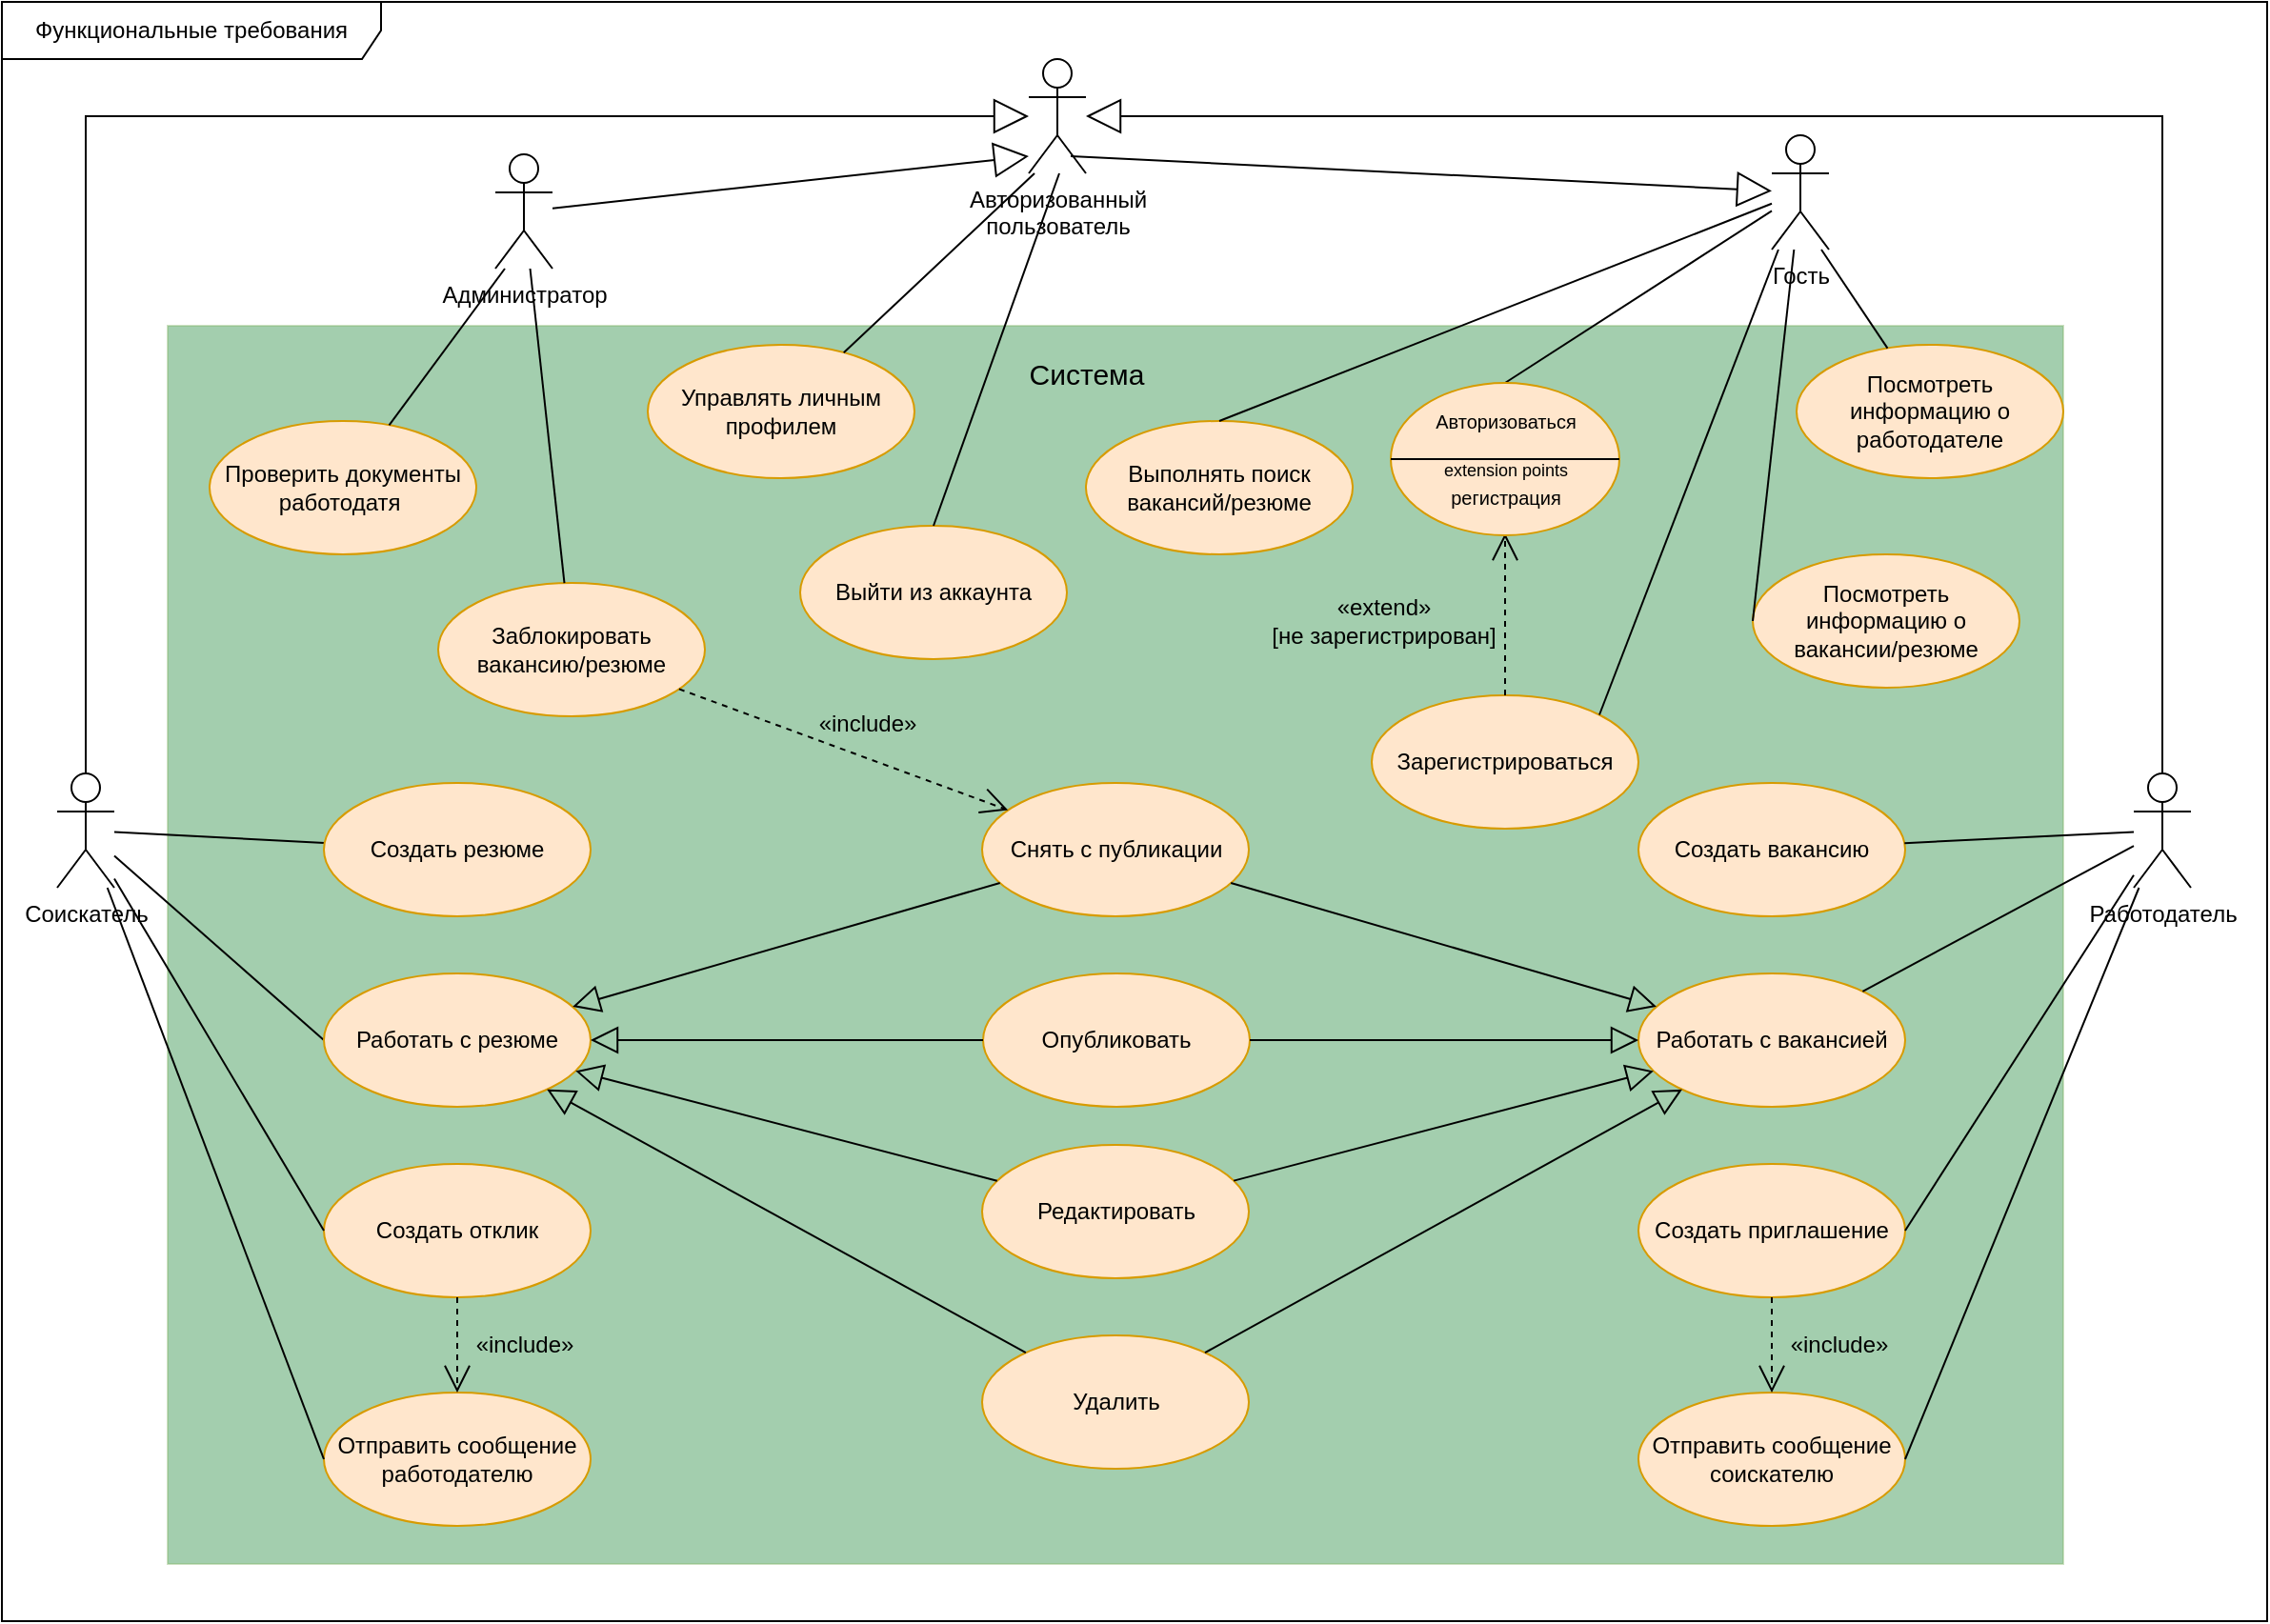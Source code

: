 <mxfile version="22.1.11" type="device">
  <diagram name="Страница — 1" id="ftmZFRbe7iVsN_jR2zVz">
    <mxGraphModel dx="2364" dy="1497" grid="1" gridSize="10" guides="1" tooltips="1" connect="1" arrows="1" fold="1" page="1" pageScale="1" pageWidth="1169" pageHeight="827" math="0" shadow="0">
      <root>
        <mxCell id="0" />
        <mxCell id="1" parent="0" />
        <mxCell id="HazaRxBubpgLdikv9HfD-1" value="" style="rounded=0;whiteSpace=wrap;html=1;fillColor=#198536;strokeColor=#82b366;opacity=40;" parent="1" vertex="1">
          <mxGeometry x="-1082" y="150" width="995" height="650" as="geometry" />
        </mxCell>
        <mxCell id="HazaRxBubpgLdikv9HfD-2" value="&lt;font style=&quot;font-size: 12px;&quot;&gt;Гость&lt;/font&gt;" style="shape=umlActor;verticalLabelPosition=bottom;verticalAlign=top;html=1;" parent="1" vertex="1">
          <mxGeometry x="-240" y="50" width="30" height="60" as="geometry" />
        </mxCell>
        <mxCell id="HazaRxBubpgLdikv9HfD-3" value="Соискатель" style="shape=umlActor;verticalLabelPosition=bottom;verticalAlign=top;html=1;" parent="1" vertex="1">
          <mxGeometry x="-1140" y="385" width="30" height="60" as="geometry" />
        </mxCell>
        <mxCell id="HazaRxBubpgLdikv9HfD-4" value="Администратор" style="shape=umlActor;verticalLabelPosition=bottom;verticalAlign=top;html=1;" parent="1" vertex="1">
          <mxGeometry x="-910" y="60" width="30" height="60" as="geometry" />
        </mxCell>
        <mxCell id="HazaRxBubpgLdikv9HfD-6" value="Работодатель" style="shape=umlActor;verticalLabelPosition=bottom;verticalAlign=top;html=1;" parent="1" vertex="1">
          <mxGeometry x="-50" y="385" width="30" height="60" as="geometry" />
        </mxCell>
        <mxCell id="HazaRxBubpgLdikv9HfD-11" value="Выполнять поиск вакансий/резюме" style="ellipse;whiteSpace=wrap;html=1;fillColor=#ffe6cc;strokeColor=#d79b00;" parent="1" vertex="1">
          <mxGeometry x="-600" y="200" width="140" height="70" as="geometry" />
        </mxCell>
        <mxCell id="HazaRxBubpgLdikv9HfD-12" value="Посмотреть информацию о вакансии/резюме" style="ellipse;whiteSpace=wrap;html=1;fillColor=#ffe6cc;strokeColor=#d79b00;" parent="1" vertex="1">
          <mxGeometry x="-250" y="270" width="140" height="70" as="geometry" />
        </mxCell>
        <mxCell id="HazaRxBubpgLdikv9HfD-13" value="Посмотреть информацию о работодателе" style="ellipse;whiteSpace=wrap;html=1;fillColor=#ffe6cc;strokeColor=#d79b00;" parent="1" vertex="1">
          <mxGeometry x="-227" y="160" width="140" height="70" as="geometry" />
        </mxCell>
        <mxCell id="HazaRxBubpgLdikv9HfD-14" value="Зарегистрироваться" style="ellipse;whiteSpace=wrap;html=1;fillColor=#ffe6cc;strokeColor=#d79b00;" parent="1" vertex="1">
          <mxGeometry x="-450" y="344" width="140" height="70" as="geometry" />
        </mxCell>
        <mxCell id="HazaRxBubpgLdikv9HfD-17" value="" style="endArrow=none;html=1;rounded=0;exitX=1;exitY=0;exitDx=0;exitDy=0;" parent="1" source="HazaRxBubpgLdikv9HfD-14" target="HazaRxBubpgLdikv9HfD-2" edge="1">
          <mxGeometry width="50" height="50" relative="1" as="geometry">
            <mxPoint x="-650" y="390" as="sourcePoint" />
            <mxPoint x="-600" y="340" as="targetPoint" />
          </mxGeometry>
        </mxCell>
        <mxCell id="HazaRxBubpgLdikv9HfD-19" value="" style="endArrow=none;html=1;rounded=0;exitX=0.5;exitY=0;exitDx=0;exitDy=0;" parent="1" source="HazaRxBubpgLdikv9HfD-58" target="HazaRxBubpgLdikv9HfD-2" edge="1">
          <mxGeometry width="50" height="50" relative="1" as="geometry">
            <mxPoint x="-384.159" y="312.151" as="sourcePoint" />
            <mxPoint x="-740" y="320" as="targetPoint" />
          </mxGeometry>
        </mxCell>
        <mxCell id="HazaRxBubpgLdikv9HfD-21" value="Проверить документы работодатя&amp;nbsp;" style="ellipse;whiteSpace=wrap;html=1;fillColor=#ffe6cc;strokeColor=#d79b00;" parent="1" vertex="1">
          <mxGeometry x="-1060" y="200" width="140" height="70" as="geometry" />
        </mxCell>
        <mxCell id="HazaRxBubpgLdikv9HfD-22" value="" style="endArrow=none;html=1;rounded=0;exitX=0.5;exitY=0;exitDx=0;exitDy=0;" parent="1" source="HazaRxBubpgLdikv9HfD-11" target="HazaRxBubpgLdikv9HfD-2" edge="1">
          <mxGeometry width="50" height="50" relative="1" as="geometry">
            <mxPoint x="-790" y="370" as="sourcePoint" />
            <mxPoint x="-740" y="320" as="targetPoint" />
          </mxGeometry>
        </mxCell>
        <mxCell id="HazaRxBubpgLdikv9HfD-23" value="" style="endArrow=none;html=1;rounded=0;" parent="1" source="HazaRxBubpgLdikv9HfD-13" edge="1">
          <mxGeometry width="50" height="50" relative="1" as="geometry">
            <mxPoint x="-790" y="370" as="sourcePoint" />
            <mxPoint x="-214" y="110" as="targetPoint" />
          </mxGeometry>
        </mxCell>
        <mxCell id="HazaRxBubpgLdikv9HfD-24" value="" style="endArrow=none;html=1;rounded=0;exitX=0;exitY=0.5;exitDx=0;exitDy=0;" parent="1" source="HazaRxBubpgLdikv9HfD-12" target="HazaRxBubpgLdikv9HfD-2" edge="1">
          <mxGeometry width="50" height="50" relative="1" as="geometry">
            <mxPoint x="-790" y="370" as="sourcePoint" />
            <mxPoint x="-740" y="320" as="targetPoint" />
          </mxGeometry>
        </mxCell>
        <mxCell id="HazaRxBubpgLdikv9HfD-26" value="Заблокировать вакансию/резюме" style="ellipse;whiteSpace=wrap;html=1;fillColor=#ffe6cc;strokeColor=#d79b00;" parent="1" vertex="1">
          <mxGeometry x="-940" y="285" width="140" height="70" as="geometry" />
        </mxCell>
        <mxCell id="HazaRxBubpgLdikv9HfD-28" value="" style="endArrow=none;html=1;rounded=0;" parent="1" source="HazaRxBubpgLdikv9HfD-26" target="HazaRxBubpgLdikv9HfD-4" edge="1">
          <mxGeometry width="50" height="50" relative="1" as="geometry">
            <mxPoint x="-790" y="370" as="sourcePoint" />
            <mxPoint x="-740" y="320" as="targetPoint" />
          </mxGeometry>
        </mxCell>
        <mxCell id="HazaRxBubpgLdikv9HfD-29" value="" style="endArrow=none;html=1;rounded=0;" parent="1" source="HazaRxBubpgLdikv9HfD-21" edge="1">
          <mxGeometry width="50" height="50" relative="1" as="geometry">
            <mxPoint x="-790" y="370" as="sourcePoint" />
            <mxPoint x="-905" y="120" as="targetPoint" />
          </mxGeometry>
        </mxCell>
        <mxCell id="HazaRxBubpgLdikv9HfD-34" value="Удалить" style="ellipse;whiteSpace=wrap;html=1;fillColor=#ffe6cc;strokeColor=#d79b00;" parent="1" vertex="1">
          <mxGeometry x="-654.5" y="680" width="140" height="70" as="geometry" />
        </mxCell>
        <mxCell id="HazaRxBubpgLdikv9HfD-44" value="" style="endArrow=none;html=1;rounded=0;" parent="1" target="HazaRxBubpgLdikv9HfD-3" edge="1" source="m3w3KZEBD-7wFPwKUOeb-2">
          <mxGeometry width="50" height="50" relative="1" as="geometry">
            <mxPoint x="-900.0" y="495" as="sourcePoint" />
            <mxPoint x="-560" y="350" as="targetPoint" />
          </mxGeometry>
        </mxCell>
        <mxCell id="HazaRxBubpgLdikv9HfD-46" value="" style="endArrow=open;endSize=12;dashed=1;html=1;rounded=0;entryX=0.5;entryY=1.133;entryDx=0;entryDy=0;entryPerimeter=0;" parent="1" source="HazaRxBubpgLdikv9HfD-14" target="HazaRxBubpgLdikv9HfD-62" edge="1">
          <mxGeometry width="160" relative="1" as="geometry">
            <mxPoint x="-760" y="360" as="sourcePoint" />
            <mxPoint x="-405.695" y="318.486" as="targetPoint" />
          </mxGeometry>
        </mxCell>
        <mxCell id="HazaRxBubpgLdikv9HfD-63" value="" style="group;" parent="1" vertex="1" connectable="0">
          <mxGeometry x="-440" y="180" width="120" height="80" as="geometry" />
        </mxCell>
        <mxCell id="HazaRxBubpgLdikv9HfD-58" value="" style="ellipse;whiteSpace=wrap;html=1;fillColor=#ffe6cc;strokeColor=#d79b00;" parent="HazaRxBubpgLdikv9HfD-63" vertex="1">
          <mxGeometry width="120" height="80" as="geometry" />
        </mxCell>
        <mxCell id="HazaRxBubpgLdikv9HfD-59" value="&lt;span style=&quot;font-size: 10px;&quot;&gt;Авторизоваться&lt;/span&gt;" style="text;html=1;align=center;verticalAlign=middle;resizable=0;points=[];autosize=1;strokeColor=none;fillColor=none;" parent="HazaRxBubpgLdikv9HfD-63" vertex="1">
          <mxGeometry x="10" y="5" width="100" height="30" as="geometry" />
        </mxCell>
        <mxCell id="HazaRxBubpgLdikv9HfD-60" value="" style="endArrow=none;html=1;rounded=0;exitX=0;exitY=0.5;exitDx=0;exitDy=0;entryX=1;entryY=0.5;entryDx=0;entryDy=0;" parent="HazaRxBubpgLdikv9HfD-63" source="HazaRxBubpgLdikv9HfD-58" target="HazaRxBubpgLdikv9HfD-58" edge="1">
          <mxGeometry width="50" height="50" relative="1" as="geometry">
            <mxPoint x="-1" y="15" as="sourcePoint" />
            <mxPoint x="49" y="-35" as="targetPoint" />
          </mxGeometry>
        </mxCell>
        <mxCell id="HazaRxBubpgLdikv9HfD-61" value="&lt;font style=&quot;font-size: 9px;&quot;&gt;extension points&lt;/font&gt;" style="text;html=1;align=center;verticalAlign=middle;resizable=0;points=[];autosize=1;strokeColor=none;fillColor=none;" parent="HazaRxBubpgLdikv9HfD-63" vertex="1">
          <mxGeometry x="15" y="30" width="90" height="30" as="geometry" />
        </mxCell>
        <mxCell id="HazaRxBubpgLdikv9HfD-62" value="&lt;font style=&quot;font-size: 10px;&quot;&gt;регистрация&lt;/font&gt;" style="text;html=1;align=center;verticalAlign=middle;resizable=0;points=[];autosize=1;strokeColor=none;fillColor=none;" parent="HazaRxBubpgLdikv9HfD-63" vertex="1">
          <mxGeometry x="20" y="45" width="80" height="30" as="geometry" />
        </mxCell>
        <mxCell id="HazaRxBubpgLdikv9HfD-33" value="Опубликовать" style="ellipse;whiteSpace=wrap;html=1;fillColor=#ffe6cc;strokeColor=#d79b00;" parent="1" vertex="1">
          <mxGeometry x="-654" y="490" width="140" height="70" as="geometry" />
        </mxCell>
        <mxCell id="HazaRxBubpgLdikv9HfD-96" value="Выйти из аккаунта" style="ellipse;whiteSpace=wrap;html=1;fillColor=#ffe6cc;strokeColor=#d79b00;" parent="1" vertex="1">
          <mxGeometry x="-750" y="255" width="140" height="70" as="geometry" />
        </mxCell>
        <mxCell id="HazaRxBubpgLdikv9HfD-97" value="Управлять личным профилем" style="ellipse;whiteSpace=wrap;html=1;fillColor=#ffe6cc;strokeColor=#d79b00;" parent="1" vertex="1">
          <mxGeometry x="-830" y="160" width="140" height="70" as="geometry" />
        </mxCell>
        <mxCell id="HazaRxBubpgLdikv9HfD-98" value="Отправить сообщение работодателю" style="ellipse;whiteSpace=wrap;html=1;fillColor=#ffe6cc;strokeColor=#d79b00;" parent="1" vertex="1">
          <mxGeometry x="-1000" y="710" width="140" height="70" as="geometry" />
        </mxCell>
        <mxCell id="HazaRxBubpgLdikv9HfD-100" value="Отправить сообщение соискателю" style="ellipse;whiteSpace=wrap;html=1;fillColor=#ffe6cc;strokeColor=#d79b00;" parent="1" vertex="1">
          <mxGeometry x="-310" y="710" width="140" height="70" as="geometry" />
        </mxCell>
        <mxCell id="HazaRxBubpgLdikv9HfD-101" value="" style="endArrow=none;html=1;rounded=0;exitX=1;exitY=0.5;exitDx=0;exitDy=0;" parent="1" source="HazaRxBubpgLdikv9HfD-100" target="HazaRxBubpgLdikv9HfD-6" edge="1">
          <mxGeometry width="50" height="50" relative="1" as="geometry">
            <mxPoint x="-400" y="550" as="sourcePoint" />
            <mxPoint x="-350" y="500" as="targetPoint" />
          </mxGeometry>
        </mxCell>
        <mxCell id="HazaRxBubpgLdikv9HfD-104" value="Создать отклик" style="ellipse;whiteSpace=wrap;html=1;fillColor=#ffe6cc;strokeColor=#d79b00;" parent="1" vertex="1">
          <mxGeometry x="-1000" y="590" width="140" height="70" as="geometry" />
        </mxCell>
        <mxCell id="HazaRxBubpgLdikv9HfD-105" value="Создать приглашение" style="ellipse;whiteSpace=wrap;html=1;fillColor=#ffe6cc;strokeColor=#d79b00;" parent="1" vertex="1">
          <mxGeometry x="-310" y="590" width="140" height="70" as="geometry" />
        </mxCell>
        <mxCell id="HazaRxBubpgLdikv9HfD-106" value="" style="endArrow=none;html=1;rounded=0;entryX=0;entryY=0.5;entryDx=0;entryDy=0;" parent="1" source="HazaRxBubpgLdikv9HfD-3" target="HazaRxBubpgLdikv9HfD-98" edge="1">
          <mxGeometry width="50" height="50" relative="1" as="geometry">
            <mxPoint x="-610" y="430" as="sourcePoint" />
            <mxPoint x="-560" y="380" as="targetPoint" />
          </mxGeometry>
        </mxCell>
        <mxCell id="HazaRxBubpgLdikv9HfD-112" value="" style="endArrow=none;html=1;rounded=0;entryX=0;entryY=0.5;entryDx=0;entryDy=0;" parent="1" source="HazaRxBubpgLdikv9HfD-3" target="HazaRxBubpgLdikv9HfD-104" edge="1">
          <mxGeometry width="50" height="50" relative="1" as="geometry">
            <mxPoint x="-720" y="420" as="sourcePoint" />
            <mxPoint x="-670" y="370" as="targetPoint" />
          </mxGeometry>
        </mxCell>
        <mxCell id="HazaRxBubpgLdikv9HfD-113" value="" style="endArrow=none;html=1;rounded=0;entryX=1;entryY=0.5;entryDx=0;entryDy=0;" parent="1" source="HazaRxBubpgLdikv9HfD-6" target="HazaRxBubpgLdikv9HfD-105" edge="1">
          <mxGeometry width="50" height="50" relative="1" as="geometry">
            <mxPoint x="-720" y="420" as="sourcePoint" />
            <mxPoint x="-670" y="370" as="targetPoint" />
          </mxGeometry>
        </mxCell>
        <mxCell id="HazaRxBubpgLdikv9HfD-114" value="" style="endArrow=none;html=1;rounded=0;exitX=0;exitY=0.5;exitDx=0;exitDy=0;" parent="1" source="m3w3KZEBD-7wFPwKUOeb-3" target="HazaRxBubpgLdikv9HfD-3" edge="1">
          <mxGeometry width="50" height="50" relative="1" as="geometry">
            <mxPoint x="-710" y="660" as="sourcePoint" />
            <mxPoint x="-660" y="610" as="targetPoint" />
          </mxGeometry>
        </mxCell>
        <mxCell id="m3w3KZEBD-7wFPwKUOeb-2" value="Создать резюме" style="ellipse;whiteSpace=wrap;html=1;fillColor=#ffe6cc;strokeColor=#d79b00;" vertex="1" parent="1">
          <mxGeometry x="-1000" y="390" width="140" height="70" as="geometry" />
        </mxCell>
        <mxCell id="m3w3KZEBD-7wFPwKUOeb-3" value="Работать с резюме" style="ellipse;whiteSpace=wrap;html=1;fillColor=#ffe6cc;strokeColor=#d79b00;" vertex="1" parent="1">
          <mxGeometry x="-1000" y="490" width="140" height="70" as="geometry" />
        </mxCell>
        <mxCell id="m3w3KZEBD-7wFPwKUOeb-5" value="Работать с вакансией" style="ellipse;whiteSpace=wrap;html=1;fillColor=#ffe6cc;strokeColor=#d79b00;" vertex="1" parent="1">
          <mxGeometry x="-310" y="490" width="140" height="70" as="geometry" />
        </mxCell>
        <mxCell id="m3w3KZEBD-7wFPwKUOeb-6" value="Создать вакансию" style="ellipse;whiteSpace=wrap;html=1;fillColor=#ffe6cc;strokeColor=#d79b00;" vertex="1" parent="1">
          <mxGeometry x="-310" y="390" width="140" height="70" as="geometry" />
        </mxCell>
        <mxCell id="m3w3KZEBD-7wFPwKUOeb-7" value="" style="endArrow=none;html=1;rounded=0;" edge="1" parent="1" source="HazaRxBubpgLdikv9HfD-6" target="m3w3KZEBD-7wFPwKUOeb-5">
          <mxGeometry width="50" height="50" relative="1" as="geometry">
            <mxPoint x="-10" y="439" as="sourcePoint" />
            <mxPoint x="-160" y="625" as="targetPoint" />
          </mxGeometry>
        </mxCell>
        <mxCell id="m3w3KZEBD-7wFPwKUOeb-8" value="" style="endArrow=none;html=1;rounded=0;" edge="1" parent="1" source="HazaRxBubpgLdikv9HfD-6" target="m3w3KZEBD-7wFPwKUOeb-6">
          <mxGeometry width="50" height="50" relative="1" as="geometry">
            <mxPoint y="449" as="sourcePoint" />
            <mxPoint x="-150" y="635" as="targetPoint" />
          </mxGeometry>
        </mxCell>
        <mxCell id="m3w3KZEBD-7wFPwKUOeb-9" value="Снять с публикации" style="ellipse;whiteSpace=wrap;html=1;fillColor=#ffe6cc;strokeColor=#d79b00;" vertex="1" parent="1">
          <mxGeometry x="-654.5" y="390" width="140" height="70" as="geometry" />
        </mxCell>
        <mxCell id="m3w3KZEBD-7wFPwKUOeb-10" value="Редактировать" style="ellipse;whiteSpace=wrap;html=1;fillColor=#ffe6cc;strokeColor=#d79b00;" vertex="1" parent="1">
          <mxGeometry x="-654.5" y="580" width="140" height="70" as="geometry" />
        </mxCell>
        <mxCell id="m3w3KZEBD-7wFPwKUOeb-11" value="Авторизованный&lt;br&gt;пользователь" style="shape=umlActor;verticalLabelPosition=bottom;verticalAlign=top;html=1;" vertex="1" parent="1">
          <mxGeometry x="-630" y="10" width="30" height="60" as="geometry" />
        </mxCell>
        <mxCell id="m3w3KZEBD-7wFPwKUOeb-13" value="" style="endArrow=none;html=1;rounded=0;exitX=0.5;exitY=0;exitDx=0;exitDy=0;" edge="1" parent="1" source="HazaRxBubpgLdikv9HfD-96">
          <mxGeometry width="50" height="50" relative="1" as="geometry">
            <mxPoint x="-860" y="340" as="sourcePoint" />
            <mxPoint x="-614" y="70" as="targetPoint" />
          </mxGeometry>
        </mxCell>
        <mxCell id="m3w3KZEBD-7wFPwKUOeb-14" value="" style="endArrow=none;html=1;rounded=0;" edge="1" parent="1" source="HazaRxBubpgLdikv9HfD-97">
          <mxGeometry width="50" height="50" relative="1" as="geometry">
            <mxPoint x="-845" y="230" as="sourcePoint" />
            <mxPoint x="-627" y="70" as="targetPoint" />
          </mxGeometry>
        </mxCell>
        <mxCell id="m3w3KZEBD-7wFPwKUOeb-15" value="" style="endArrow=block;endSize=16;endFill=0;html=1;rounded=0;" edge="1" parent="1" target="HazaRxBubpgLdikv9HfD-2">
          <mxGeometry width="160" relative="1" as="geometry">
            <mxPoint x="-608" y="61" as="sourcePoint" />
            <mxPoint x="-540" y="90" as="targetPoint" />
          </mxGeometry>
        </mxCell>
        <mxCell id="m3w3KZEBD-7wFPwKUOeb-17" value="" style="endArrow=block;endSize=16;endFill=0;html=1;rounded=0;" edge="1" parent="1" source="HazaRxBubpgLdikv9HfD-6" target="m3w3KZEBD-7wFPwKUOeb-11">
          <mxGeometry width="160" relative="1" as="geometry">
            <mxPoint x="-250" y="120" as="sourcePoint" />
            <mxPoint x="-860" y="100" as="targetPoint" />
            <Array as="points">
              <mxPoint x="-35" y="40" />
            </Array>
          </mxGeometry>
        </mxCell>
        <mxCell id="m3w3KZEBD-7wFPwKUOeb-18" value="" style="endArrow=block;endSize=16;endFill=0;html=1;rounded=0;" edge="1" parent="1" source="HazaRxBubpgLdikv9HfD-3" target="m3w3KZEBD-7wFPwKUOeb-11">
          <mxGeometry width="160" relative="1" as="geometry">
            <mxPoint x="-800" y="90" as="sourcePoint" />
            <mxPoint x="-870" y="40" as="targetPoint" />
            <Array as="points">
              <mxPoint x="-1125" y="40" />
            </Array>
          </mxGeometry>
        </mxCell>
        <mxCell id="m3w3KZEBD-7wFPwKUOeb-19" value="" style="endArrow=block;endSize=16;endFill=0;html=1;rounded=0;" edge="1" parent="1" source="HazaRxBubpgLdikv9HfD-4">
          <mxGeometry width="160" relative="1" as="geometry">
            <mxPoint x="-818" y="110" as="sourcePoint" />
            <mxPoint x="-630" y="61" as="targetPoint" />
          </mxGeometry>
        </mxCell>
        <mxCell id="m3w3KZEBD-7wFPwKUOeb-20" value="" style="endArrow=open;endSize=12;dashed=1;html=1;rounded=0;" edge="1" parent="1" source="HazaRxBubpgLdikv9HfD-26" target="m3w3KZEBD-7wFPwKUOeb-9">
          <mxGeometry width="160" relative="1" as="geometry">
            <mxPoint x="-342" y="312" as="sourcePoint" />
            <mxPoint x="-380" y="254" as="targetPoint" />
          </mxGeometry>
        </mxCell>
        <mxCell id="m3w3KZEBD-7wFPwKUOeb-21" value="" style="endArrow=block;endSize=12;endFill=0;html=1;rounded=0;" edge="1" parent="1" source="m3w3KZEBD-7wFPwKUOeb-9" target="m3w3KZEBD-7wFPwKUOeb-3">
          <mxGeometry width="160" relative="1" as="geometry">
            <mxPoint x="-598" y="71" as="sourcePoint" />
            <mxPoint x="-230" y="89" as="targetPoint" />
          </mxGeometry>
        </mxCell>
        <mxCell id="m3w3KZEBD-7wFPwKUOeb-22" value="" style="endArrow=block;endSize=12;endFill=0;html=1;rounded=0;" edge="1" parent="1" source="HazaRxBubpgLdikv9HfD-33" target="m3w3KZEBD-7wFPwKUOeb-3">
          <mxGeometry width="160" relative="1" as="geometry">
            <mxPoint x="-635" y="452" as="sourcePoint" />
            <mxPoint x="-859" y="517" as="targetPoint" />
          </mxGeometry>
        </mxCell>
        <mxCell id="m3w3KZEBD-7wFPwKUOeb-23" value="" style="endArrow=block;endSize=12;endFill=0;html=1;rounded=0;" edge="1" parent="1" source="m3w3KZEBD-7wFPwKUOeb-10" target="m3w3KZEBD-7wFPwKUOeb-3">
          <mxGeometry width="160" relative="1" as="geometry">
            <mxPoint x="-625" y="462" as="sourcePoint" />
            <mxPoint x="-849" y="527" as="targetPoint" />
          </mxGeometry>
        </mxCell>
        <mxCell id="m3w3KZEBD-7wFPwKUOeb-24" value="" style="endArrow=block;endSize=12;endFill=0;html=1;rounded=0;" edge="1" parent="1" source="HazaRxBubpgLdikv9HfD-34" target="m3w3KZEBD-7wFPwKUOeb-3">
          <mxGeometry width="160" relative="1" as="geometry">
            <mxPoint x="-615" y="472" as="sourcePoint" />
            <mxPoint x="-839" y="537" as="targetPoint" />
          </mxGeometry>
        </mxCell>
        <mxCell id="m3w3KZEBD-7wFPwKUOeb-25" value="" style="endArrow=block;endSize=12;endFill=0;html=1;rounded=0;" edge="1" parent="1" source="m3w3KZEBD-7wFPwKUOeb-9" target="m3w3KZEBD-7wFPwKUOeb-5">
          <mxGeometry width="160" relative="1" as="geometry">
            <mxPoint x="-605" y="482" as="sourcePoint" />
            <mxPoint x="-829" y="547" as="targetPoint" />
          </mxGeometry>
        </mxCell>
        <mxCell id="m3w3KZEBD-7wFPwKUOeb-26" value="" style="endArrow=block;endSize=12;endFill=0;html=1;rounded=0;" edge="1" parent="1" source="HazaRxBubpgLdikv9HfD-33" target="m3w3KZEBD-7wFPwKUOeb-5">
          <mxGeometry width="160" relative="1" as="geometry">
            <mxPoint x="-595" y="492" as="sourcePoint" />
            <mxPoint x="-819" y="557" as="targetPoint" />
          </mxGeometry>
        </mxCell>
        <mxCell id="m3w3KZEBD-7wFPwKUOeb-27" value="" style="endArrow=block;endSize=12;endFill=0;html=1;rounded=0;" edge="1" parent="1" source="m3w3KZEBD-7wFPwKUOeb-10" target="m3w3KZEBD-7wFPwKUOeb-5">
          <mxGeometry width="160" relative="1" as="geometry">
            <mxPoint x="-585" y="502" as="sourcePoint" />
            <mxPoint x="-809" y="567" as="targetPoint" />
          </mxGeometry>
        </mxCell>
        <mxCell id="m3w3KZEBD-7wFPwKUOeb-28" value="" style="endArrow=block;endSize=12;endFill=0;html=1;rounded=0;" edge="1" parent="1" source="HazaRxBubpgLdikv9HfD-34" target="m3w3KZEBD-7wFPwKUOeb-5">
          <mxGeometry width="160" relative="1" as="geometry">
            <mxPoint x="-575" y="512" as="sourcePoint" />
            <mxPoint x="-799" y="577" as="targetPoint" />
          </mxGeometry>
        </mxCell>
        <mxCell id="m3w3KZEBD-7wFPwKUOeb-29" value="" style="endArrow=open;endSize=12;dashed=1;html=1;rounded=0;" edge="1" parent="1" source="HazaRxBubpgLdikv9HfD-104" target="HazaRxBubpgLdikv9HfD-98">
          <mxGeometry width="160" relative="1" as="geometry">
            <mxPoint x="-750" y="349" as="sourcePoint" />
            <mxPoint x="-625" y="411" as="targetPoint" />
          </mxGeometry>
        </mxCell>
        <mxCell id="m3w3KZEBD-7wFPwKUOeb-30" value="" style="endArrow=open;endSize=12;dashed=1;html=1;rounded=0;" edge="1" parent="1" source="HazaRxBubpgLdikv9HfD-105" target="HazaRxBubpgLdikv9HfD-100">
          <mxGeometry width="160" relative="1" as="geometry">
            <mxPoint x="-740" y="359" as="sourcePoint" />
            <mxPoint x="-615" y="421" as="targetPoint" />
          </mxGeometry>
        </mxCell>
        <mxCell id="m3w3KZEBD-7wFPwKUOeb-31" value="&lt;font style=&quot;font-size: 15px;&quot;&gt;Система&lt;/font&gt;" style="text;html=1;align=center;verticalAlign=middle;resizable=0;points=[];autosize=1;strokeColor=none;fillColor=none;" vertex="1" parent="1">
          <mxGeometry x="-640" y="160" width="80" height="30" as="geometry" />
        </mxCell>
        <mxCell id="m3w3KZEBD-7wFPwKUOeb-33" value="&lt;font style=&quot;font-size: 12px;&quot;&gt;«include»&lt;br&gt;&lt;/font&gt;" style="text;html=1;align=center;verticalAlign=middle;resizable=0;points=[];autosize=1;strokeColor=none;fillColor=none;" vertex="1" parent="1">
          <mxGeometry x="-930" y="670" width="70" height="30" as="geometry" />
        </mxCell>
        <mxCell id="m3w3KZEBD-7wFPwKUOeb-34" value="&lt;font style=&quot;font-size: 12px;&quot;&gt;«include»&lt;br&gt;&lt;/font&gt;" style="text;html=1;align=center;verticalAlign=middle;resizable=0;points=[];autosize=1;strokeColor=none;fillColor=none;" vertex="1" parent="1">
          <mxGeometry x="-750" y="344" width="70" height="30" as="geometry" />
        </mxCell>
        <mxCell id="m3w3KZEBD-7wFPwKUOeb-35" value="&lt;font style=&quot;font-size: 12px;&quot;&gt;«include»&lt;br&gt;&lt;/font&gt;" style="text;html=1;align=center;verticalAlign=middle;resizable=0;points=[];autosize=1;strokeColor=none;fillColor=none;" vertex="1" parent="1">
          <mxGeometry x="-240" y="670" width="70" height="30" as="geometry" />
        </mxCell>
        <mxCell id="m3w3KZEBD-7wFPwKUOeb-36" value="&lt;font style=&quot;&quot;&gt;«extend»&lt;br&gt;&lt;div style=&quot;&quot;&gt;[не зарегистрирован]&lt;/div&gt;&lt;/font&gt;" style="text;html=1;align=center;verticalAlign=middle;resizable=0;points=[];autosize=1;strokeColor=none;fillColor=none;" vertex="1" parent="1">
          <mxGeometry x="-514.5" y="285" width="140" height="40" as="geometry" />
        </mxCell>
        <mxCell id="m3w3KZEBD-7wFPwKUOeb-37" value="Функциональные требования" style="shape=umlFrame;whiteSpace=wrap;html=1;pointerEvents=0;width=199;height=30;" vertex="1" parent="1">
          <mxGeometry x="-1169" y="-20" width="1189" height="850" as="geometry" />
        </mxCell>
      </root>
    </mxGraphModel>
  </diagram>
</mxfile>
